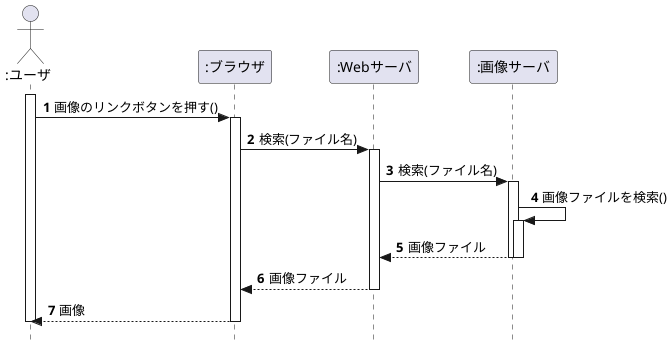 @startuml 演習4-6シーケンス図
hide footbox
autonumber
skinparam style strictuml

actor ":ユーザ" as user
participant ":ブラウザ" as browser
participant ":Webサーバ" as WebServer
participant ":画像サーバ" as ImageServer

activate user
user -> browser:画像のリンクボタンを押す()
    activate browser
    browser -> WebServer:検索(ファイル名)

        activate WebServer
        WebServer -> ImageServer:検索(ファイル名)

            activate ImageServer
            ImageServer -> ImageServer:画像ファイルを検索()

                activate ImageServer
                WebServer <-- ImageServer:画像ファイル
                deactivate ImageServer
            
            deactivate ImageServer
        
        browser <-- WebServer:画像ファイル
        deactivate WebServer

    user <-- browser:画像
    deactivate browser

deactivate user
@enduml